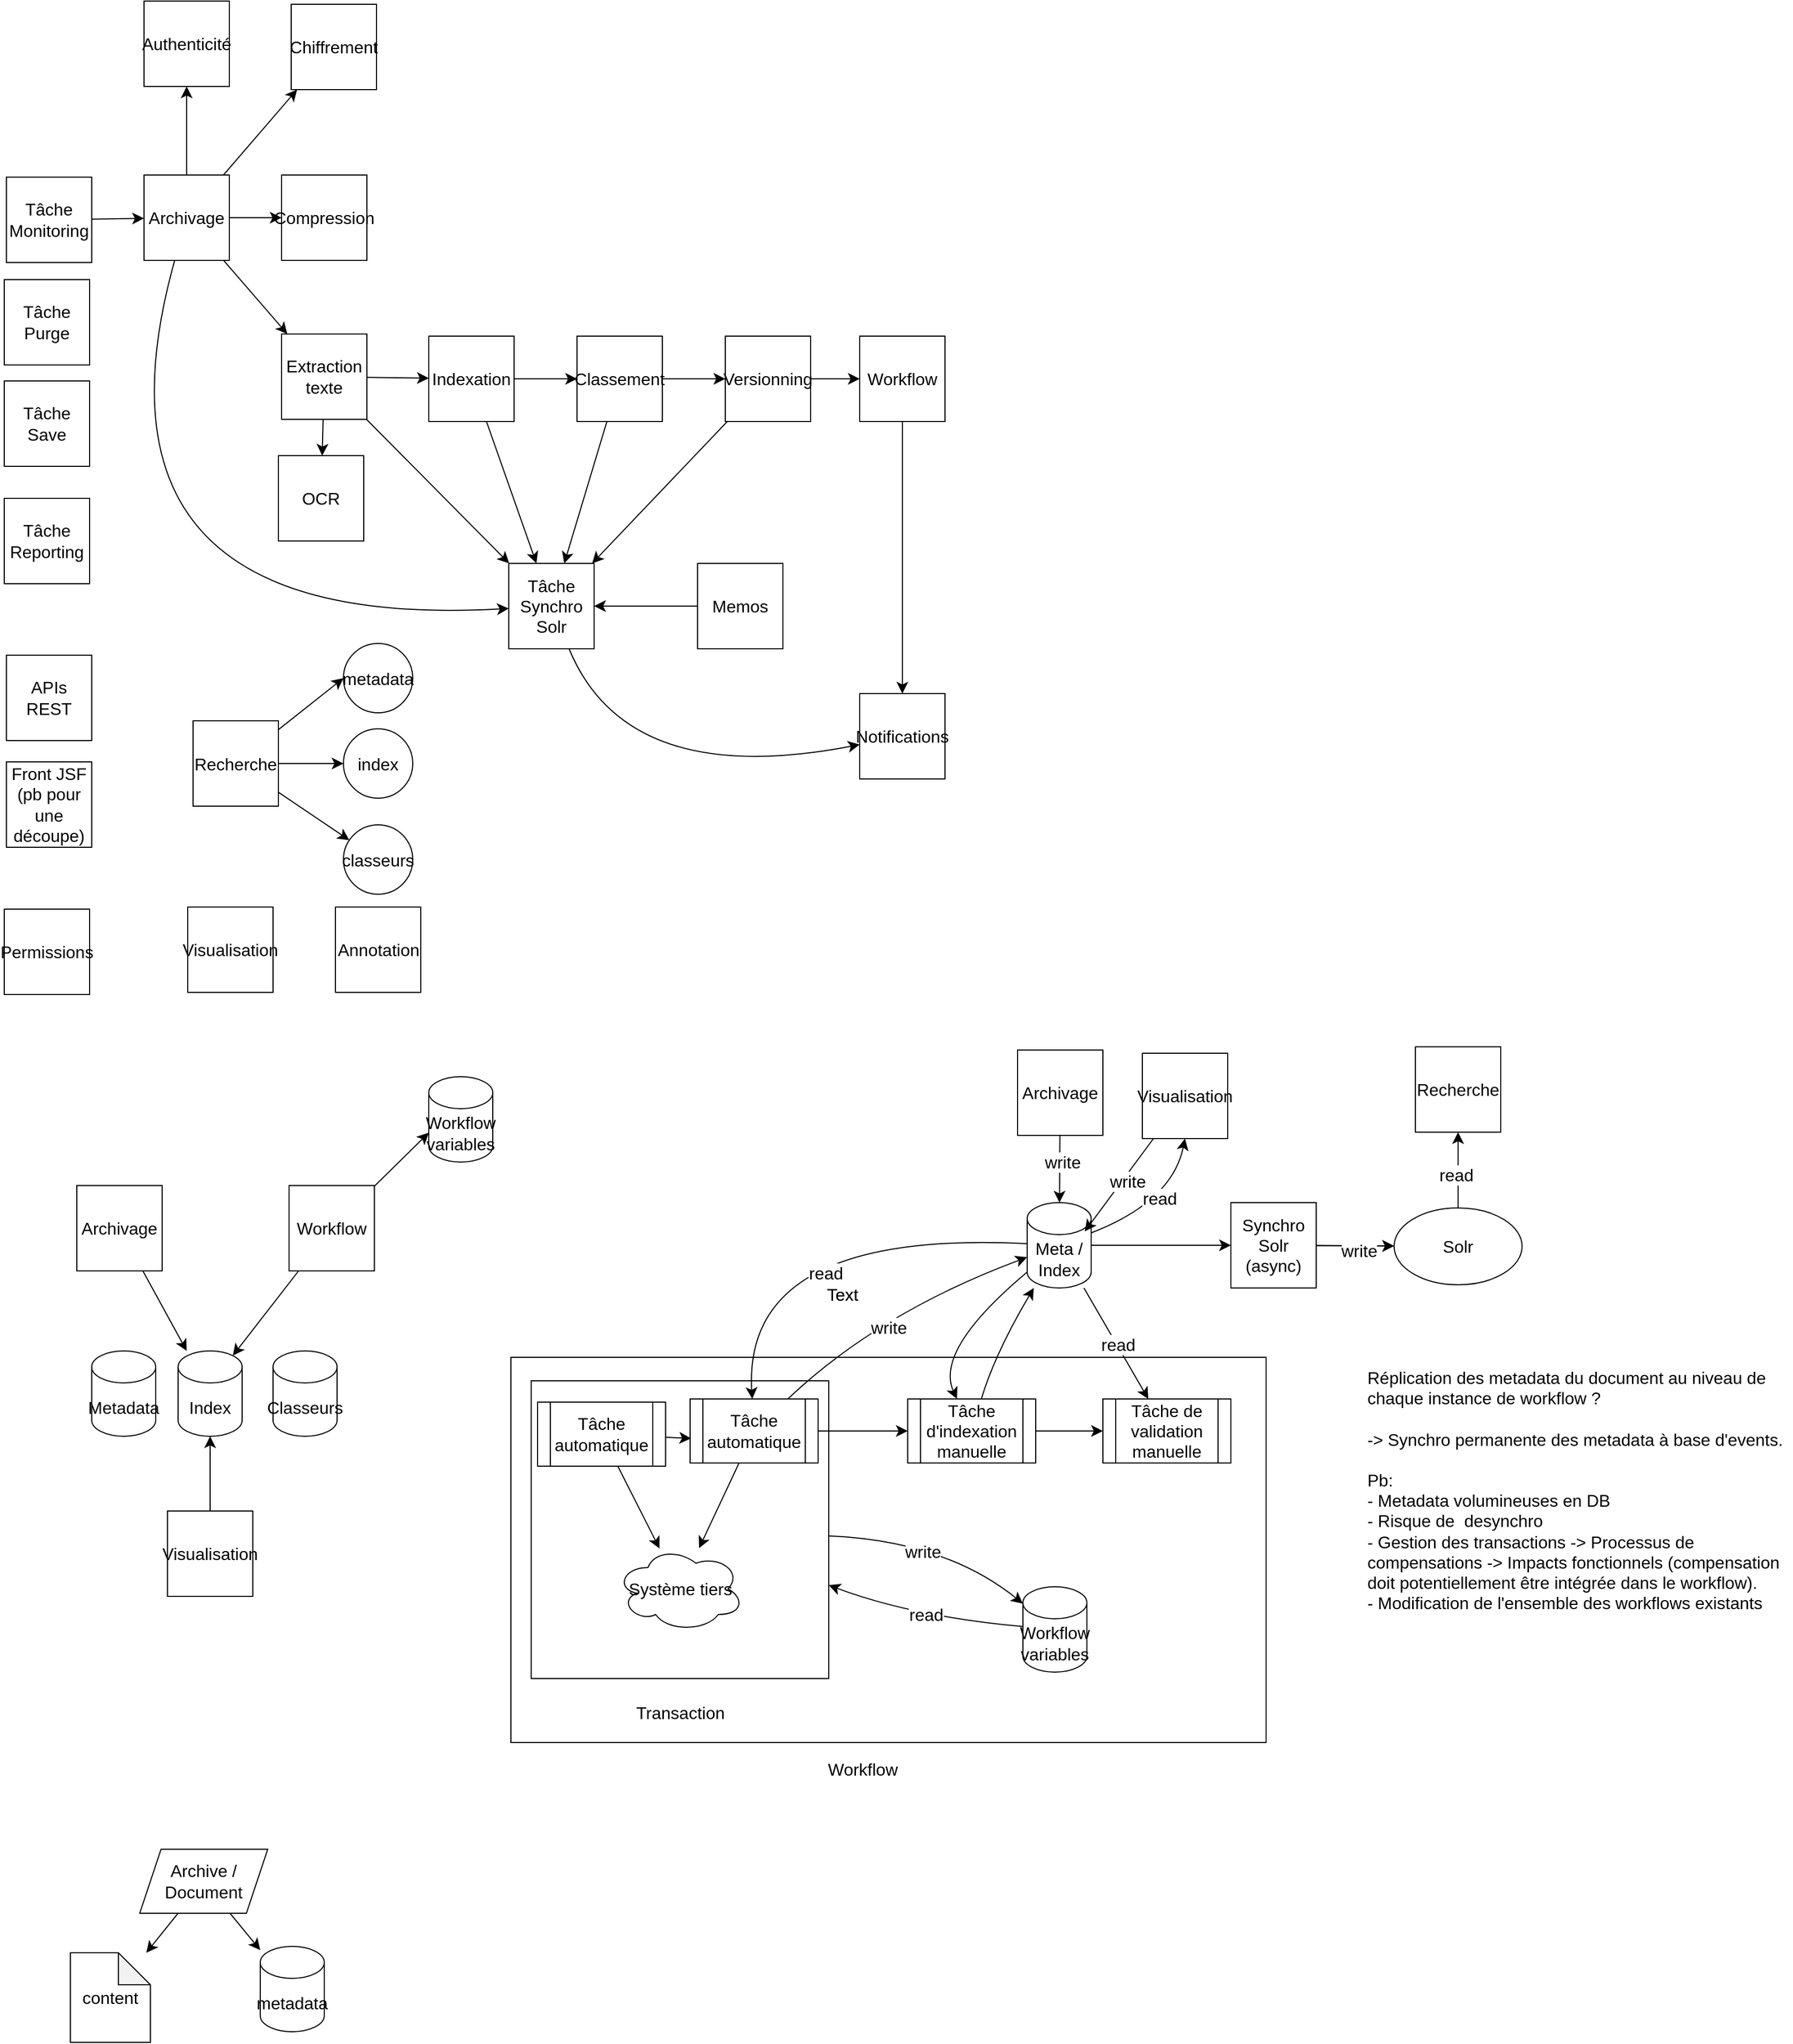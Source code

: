 <mxfile version="21.7.5" type="github">
  <diagram name="Page-1" id="2A3otxDDUpWRpCrcJrHZ">
    <mxGraphModel dx="2234" dy="1324" grid="0" gridSize="10" guides="1" tooltips="1" connect="1" arrows="1" fold="1" page="0" pageScale="1" pageWidth="827" pageHeight="1169" math="0" shadow="0">
      <root>
        <mxCell id="0" />
        <mxCell id="1" parent="0" />
        <mxCell id="oQPqVWN768uky8rlwfXn-9" value="" style="rounded=0;whiteSpace=wrap;html=1;fontSize=16;" vertex="1" parent="1">
          <mxGeometry x="-62" y="1049" width="708" height="361" as="geometry" />
        </mxCell>
        <mxCell id="oQPqVWN768uky8rlwfXn-4" style="edgeStyle=none;curved=1;rounded=0;orthogonalLoop=1;jettySize=auto;html=1;fontSize=12;startSize=8;endSize=8;" edge="1" parent="1" source="RBb-hOpjrOfmrakEV3yR-110" target="oQPqVWN768uky8rlwfXn-3">
          <mxGeometry relative="1" as="geometry">
            <Array as="points">
              <mxPoint x="345" y="1221" />
            </Array>
          </mxGeometry>
        </mxCell>
        <mxCell id="oQPqVWN768uky8rlwfXn-7" value="write" style="edgeLabel;html=1;align=center;verticalAlign=middle;resizable=0;points=[];fontSize=16;" vertex="1" connectable="0" parent="oQPqVWN768uky8rlwfXn-4">
          <mxGeometry x="-0.127" y="-11" relative="1" as="geometry">
            <mxPoint as="offset" />
          </mxGeometry>
        </mxCell>
        <mxCell id="RBb-hOpjrOfmrakEV3yR-110" value="" style="whiteSpace=wrap;html=1;aspect=fixed;fontSize=16;" parent="1" vertex="1">
          <mxGeometry x="-43" y="1071" width="279" height="279" as="geometry" />
        </mxCell>
        <mxCell id="RBb-hOpjrOfmrakEV3yR-26" style="edgeStyle=none;curved=1;rounded=0;orthogonalLoop=1;jettySize=auto;html=1;fontSize=12;startSize=8;endSize=8;" parent="1" source="RBb-hOpjrOfmrakEV3yR-1" target="RBb-hOpjrOfmrakEV3yR-3" edge="1">
          <mxGeometry relative="1" as="geometry" />
        </mxCell>
        <mxCell id="RBb-hOpjrOfmrakEV3yR-1" value="Tâche&lt;br&gt;Monitoring" style="whiteSpace=wrap;html=1;aspect=fixed;fontSize=16;" parent="1" vertex="1">
          <mxGeometry x="-535" y="-57" width="80" height="80" as="geometry" />
        </mxCell>
        <mxCell id="RBb-hOpjrOfmrakEV3yR-27" style="edgeStyle=none;curved=1;rounded=0;orthogonalLoop=1;jettySize=auto;html=1;fontSize=12;startSize=8;endSize=8;" parent="1" source="RBb-hOpjrOfmrakEV3yR-3" target="RBb-hOpjrOfmrakEV3yR-15" edge="1">
          <mxGeometry relative="1" as="geometry" />
        </mxCell>
        <mxCell id="RBb-hOpjrOfmrakEV3yR-28" style="edgeStyle=none;curved=1;rounded=0;orthogonalLoop=1;jettySize=auto;html=1;fontSize=12;startSize=8;endSize=8;" parent="1" source="RBb-hOpjrOfmrakEV3yR-3" target="RBb-hOpjrOfmrakEV3yR-16" edge="1">
          <mxGeometry relative="1" as="geometry" />
        </mxCell>
        <mxCell id="RBb-hOpjrOfmrakEV3yR-29" style="edgeStyle=none;curved=1;rounded=0;orthogonalLoop=1;jettySize=auto;html=1;fontSize=12;startSize=8;endSize=8;" parent="1" source="RBb-hOpjrOfmrakEV3yR-3" target="RBb-hOpjrOfmrakEV3yR-17" edge="1">
          <mxGeometry relative="1" as="geometry" />
        </mxCell>
        <mxCell id="RBb-hOpjrOfmrakEV3yR-30" style="edgeStyle=none;curved=1;rounded=0;orthogonalLoop=1;jettySize=auto;html=1;fontSize=12;startSize=8;endSize=8;" parent="1" source="RBb-hOpjrOfmrakEV3yR-3" target="RBb-hOpjrOfmrakEV3yR-23" edge="1">
          <mxGeometry relative="1" as="geometry" />
        </mxCell>
        <mxCell id="RBb-hOpjrOfmrakEV3yR-35" style="edgeStyle=none;curved=1;rounded=0;orthogonalLoop=1;jettySize=auto;html=1;fontSize=12;startSize=8;endSize=8;" parent="1" source="RBb-hOpjrOfmrakEV3yR-3" target="RBb-hOpjrOfmrakEV3yR-22" edge="1">
          <mxGeometry relative="1" as="geometry">
            <Array as="points">
              <mxPoint x="-475" y="370" />
            </Array>
          </mxGeometry>
        </mxCell>
        <mxCell id="RBb-hOpjrOfmrakEV3yR-3" value="Archivage" style="whiteSpace=wrap;html=1;aspect=fixed;fontSize=16;" parent="1" vertex="1">
          <mxGeometry x="-406" y="-59" width="80" height="80" as="geometry" />
        </mxCell>
        <mxCell id="RBb-hOpjrOfmrakEV3yR-32" style="edgeStyle=none;curved=1;rounded=0;orthogonalLoop=1;jettySize=auto;html=1;fontSize=12;startSize=8;endSize=8;" parent="1" source="RBb-hOpjrOfmrakEV3yR-4" target="RBb-hOpjrOfmrakEV3yR-19" edge="1">
          <mxGeometry relative="1" as="geometry" />
        </mxCell>
        <mxCell id="RBb-hOpjrOfmrakEV3yR-37" style="edgeStyle=none;curved=1;rounded=0;orthogonalLoop=1;jettySize=auto;html=1;fontSize=12;startSize=8;endSize=8;" parent="1" source="RBb-hOpjrOfmrakEV3yR-4" target="RBb-hOpjrOfmrakEV3yR-22" edge="1">
          <mxGeometry relative="1" as="geometry" />
        </mxCell>
        <mxCell id="RBb-hOpjrOfmrakEV3yR-4" value="Indexation" style="whiteSpace=wrap;html=1;aspect=fixed;fontSize=16;" parent="1" vertex="1">
          <mxGeometry x="-139" y="92" width="80" height="80" as="geometry" />
        </mxCell>
        <mxCell id="RBb-hOpjrOfmrakEV3yR-40" style="edgeStyle=none;curved=1;rounded=0;orthogonalLoop=1;jettySize=auto;html=1;fontSize=12;startSize=8;endSize=8;" parent="1" source="RBb-hOpjrOfmrakEV3yR-5" target="RBb-hOpjrOfmrakEV3yR-25" edge="1">
          <mxGeometry relative="1" as="geometry" />
        </mxCell>
        <mxCell id="RBb-hOpjrOfmrakEV3yR-5" value="&lt;div&gt;Workflow&lt;/div&gt;" style="whiteSpace=wrap;html=1;aspect=fixed;fontSize=16;" parent="1" vertex="1">
          <mxGeometry x="265" y="92" width="80" height="80" as="geometry" />
        </mxCell>
        <mxCell id="RBb-hOpjrOfmrakEV3yR-49" style="edgeStyle=none;curved=1;rounded=0;orthogonalLoop=1;jettySize=auto;html=1;entryX=0;entryY=0.5;entryDx=0;entryDy=0;fontSize=12;startSize=8;endSize=8;" parent="1" source="RBb-hOpjrOfmrakEV3yR-9" target="RBb-hOpjrOfmrakEV3yR-46" edge="1">
          <mxGeometry relative="1" as="geometry" />
        </mxCell>
        <mxCell id="RBb-hOpjrOfmrakEV3yR-50" style="edgeStyle=none;curved=1;rounded=0;orthogonalLoop=1;jettySize=auto;html=1;entryX=0;entryY=0.5;entryDx=0;entryDy=0;fontSize=12;startSize=8;endSize=8;" parent="1" source="RBb-hOpjrOfmrakEV3yR-9" target="RBb-hOpjrOfmrakEV3yR-47" edge="1">
          <mxGeometry relative="1" as="geometry" />
        </mxCell>
        <mxCell id="RBb-hOpjrOfmrakEV3yR-51" style="edgeStyle=none;curved=1;rounded=0;orthogonalLoop=1;jettySize=auto;html=1;fontSize=12;startSize=8;endSize=8;" parent="1" source="RBb-hOpjrOfmrakEV3yR-9" target="RBb-hOpjrOfmrakEV3yR-48" edge="1">
          <mxGeometry relative="1" as="geometry" />
        </mxCell>
        <mxCell id="RBb-hOpjrOfmrakEV3yR-9" value="Recherche" style="whiteSpace=wrap;html=1;aspect=fixed;fontSize=16;" parent="1" vertex="1">
          <mxGeometry x="-360" y="452.5" width="80" height="80" as="geometry" />
        </mxCell>
        <mxCell id="RBb-hOpjrOfmrakEV3yR-10" value="Visualisation" style="whiteSpace=wrap;html=1;aspect=fixed;fontSize=16;" parent="1" vertex="1">
          <mxGeometry x="-365" y="627" width="80" height="80" as="geometry" />
        </mxCell>
        <mxCell id="RBb-hOpjrOfmrakEV3yR-11" value="Front JSF (pb pour une découpe)" style="whiteSpace=wrap;html=1;aspect=fixed;fontSize=16;" parent="1" vertex="1">
          <mxGeometry x="-535" y="491" width="80" height="80" as="geometry" />
        </mxCell>
        <mxCell id="RBb-hOpjrOfmrakEV3yR-12" value="Annotation" style="whiteSpace=wrap;html=1;aspect=fixed;fontSize=16;" parent="1" vertex="1">
          <mxGeometry x="-226.5" y="627" width="80" height="80" as="geometry" />
        </mxCell>
        <mxCell id="RBb-hOpjrOfmrakEV3yR-13" value="Tâche&lt;br&gt;Purge" style="whiteSpace=wrap;html=1;aspect=fixed;fontSize=16;" parent="1" vertex="1">
          <mxGeometry x="-537" y="39" width="80" height="80" as="geometry" />
        </mxCell>
        <mxCell id="RBb-hOpjrOfmrakEV3yR-14" value="Permissions" style="whiteSpace=wrap;html=1;aspect=fixed;fontSize=16;" parent="1" vertex="1">
          <mxGeometry x="-537" y="629" width="80" height="80" as="geometry" />
        </mxCell>
        <mxCell id="RBb-hOpjrOfmrakEV3yR-15" value="Authenticité" style="whiteSpace=wrap;html=1;aspect=fixed;fontSize=16;" parent="1" vertex="1">
          <mxGeometry x="-406" y="-222" width="80" height="80" as="geometry" />
        </mxCell>
        <mxCell id="RBb-hOpjrOfmrakEV3yR-16" value="Chiffrement" style="whiteSpace=wrap;html=1;aspect=fixed;fontSize=16;" parent="1" vertex="1">
          <mxGeometry x="-268" y="-219" width="80" height="80" as="geometry" />
        </mxCell>
        <mxCell id="RBb-hOpjrOfmrakEV3yR-17" value="Compression" style="whiteSpace=wrap;html=1;aspect=fixed;fontSize=16;" parent="1" vertex="1">
          <mxGeometry x="-277" y="-59" width="80" height="80" as="geometry" />
        </mxCell>
        <mxCell id="RBb-hOpjrOfmrakEV3yR-34" style="edgeStyle=none;curved=1;rounded=0;orthogonalLoop=1;jettySize=auto;html=1;entryX=0;entryY=0.5;entryDx=0;entryDy=0;fontSize=12;startSize=8;endSize=8;" parent="1" source="RBb-hOpjrOfmrakEV3yR-18" target="RBb-hOpjrOfmrakEV3yR-5" edge="1">
          <mxGeometry relative="1" as="geometry" />
        </mxCell>
        <mxCell id="RBb-hOpjrOfmrakEV3yR-38" style="edgeStyle=none;curved=1;rounded=0;orthogonalLoop=1;jettySize=auto;html=1;fontSize=12;startSize=8;endSize=8;" parent="1" source="RBb-hOpjrOfmrakEV3yR-18" target="RBb-hOpjrOfmrakEV3yR-22" edge="1">
          <mxGeometry relative="1" as="geometry" />
        </mxCell>
        <mxCell id="RBb-hOpjrOfmrakEV3yR-18" value="Versionning" style="whiteSpace=wrap;html=1;aspect=fixed;fontSize=16;" parent="1" vertex="1">
          <mxGeometry x="139" y="92" width="80" height="80" as="geometry" />
        </mxCell>
        <mxCell id="RBb-hOpjrOfmrakEV3yR-33" style="edgeStyle=none;curved=1;rounded=0;orthogonalLoop=1;jettySize=auto;html=1;fontSize=12;startSize=8;endSize=8;" parent="1" source="RBb-hOpjrOfmrakEV3yR-19" target="RBb-hOpjrOfmrakEV3yR-18" edge="1">
          <mxGeometry relative="1" as="geometry" />
        </mxCell>
        <mxCell id="RBb-hOpjrOfmrakEV3yR-42" style="edgeStyle=none;curved=1;rounded=0;orthogonalLoop=1;jettySize=auto;html=1;fontSize=12;startSize=8;endSize=8;" parent="1" source="RBb-hOpjrOfmrakEV3yR-19" target="RBb-hOpjrOfmrakEV3yR-22" edge="1">
          <mxGeometry relative="1" as="geometry" />
        </mxCell>
        <mxCell id="RBb-hOpjrOfmrakEV3yR-19" value="Classement" style="whiteSpace=wrap;html=1;aspect=fixed;fontSize=16;" parent="1" vertex="1">
          <mxGeometry y="92" width="80" height="80" as="geometry" />
        </mxCell>
        <mxCell id="RBb-hOpjrOfmrakEV3yR-41" style="edgeStyle=none;curved=1;rounded=0;orthogonalLoop=1;jettySize=auto;html=1;fontSize=12;startSize=8;endSize=8;" parent="1" source="RBb-hOpjrOfmrakEV3yR-22" target="RBb-hOpjrOfmrakEV3yR-25" edge="1">
          <mxGeometry relative="1" as="geometry">
            <Array as="points">
              <mxPoint x="47" y="517" />
            </Array>
          </mxGeometry>
        </mxCell>
        <mxCell id="RBb-hOpjrOfmrakEV3yR-22" value="Tâche&lt;br&gt;Synchro&lt;br&gt;Solr" style="whiteSpace=wrap;html=1;aspect=fixed;fontSize=16;" parent="1" vertex="1">
          <mxGeometry x="-64" y="305" width="80" height="80" as="geometry" />
        </mxCell>
        <mxCell id="RBb-hOpjrOfmrakEV3yR-31" style="edgeStyle=none;curved=1;rounded=0;orthogonalLoop=1;jettySize=auto;html=1;fontSize=12;startSize=8;endSize=8;" parent="1" source="RBb-hOpjrOfmrakEV3yR-23" target="RBb-hOpjrOfmrakEV3yR-4" edge="1">
          <mxGeometry relative="1" as="geometry" />
        </mxCell>
        <mxCell id="RBb-hOpjrOfmrakEV3yR-36" style="edgeStyle=none;curved=1;rounded=0;orthogonalLoop=1;jettySize=auto;html=1;fontSize=12;startSize=8;endSize=8;" parent="1" source="RBb-hOpjrOfmrakEV3yR-23" target="RBb-hOpjrOfmrakEV3yR-22" edge="1">
          <mxGeometry relative="1" as="geometry" />
        </mxCell>
        <mxCell id="RBb-hOpjrOfmrakEV3yR-44" style="edgeStyle=none;curved=1;rounded=0;orthogonalLoop=1;jettySize=auto;html=1;fontSize=12;startSize=8;endSize=8;" parent="1" source="RBb-hOpjrOfmrakEV3yR-23" target="RBb-hOpjrOfmrakEV3yR-43" edge="1">
          <mxGeometry relative="1" as="geometry" />
        </mxCell>
        <mxCell id="RBb-hOpjrOfmrakEV3yR-23" value="Extraction texte" style="whiteSpace=wrap;html=1;aspect=fixed;fontSize=16;" parent="1" vertex="1">
          <mxGeometry x="-277" y="90" width="80" height="80" as="geometry" />
        </mxCell>
        <mxCell id="RBb-hOpjrOfmrakEV3yR-39" style="edgeStyle=none;curved=1;rounded=0;orthogonalLoop=1;jettySize=auto;html=1;fontSize=12;startSize=8;endSize=8;" parent="1" source="RBb-hOpjrOfmrakEV3yR-24" target="RBb-hOpjrOfmrakEV3yR-22" edge="1">
          <mxGeometry relative="1" as="geometry" />
        </mxCell>
        <mxCell id="RBb-hOpjrOfmrakEV3yR-24" value="Memos" style="whiteSpace=wrap;html=1;aspect=fixed;fontSize=16;" parent="1" vertex="1">
          <mxGeometry x="113" y="305" width="80" height="80" as="geometry" />
        </mxCell>
        <mxCell id="RBb-hOpjrOfmrakEV3yR-25" value="Notifications" style="whiteSpace=wrap;html=1;aspect=fixed;fontSize=16;" parent="1" vertex="1">
          <mxGeometry x="265" y="427" width="80" height="80" as="geometry" />
        </mxCell>
        <mxCell id="RBb-hOpjrOfmrakEV3yR-43" value="OCR" style="whiteSpace=wrap;html=1;aspect=fixed;fontSize=16;" parent="1" vertex="1">
          <mxGeometry x="-280" y="204" width="80" height="80" as="geometry" />
        </mxCell>
        <mxCell id="RBb-hOpjrOfmrakEV3yR-46" value="metadata" style="ellipse;whiteSpace=wrap;html=1;aspect=fixed;fontSize=16;" parent="1" vertex="1">
          <mxGeometry x="-219" y="380" width="65" height="65" as="geometry" />
        </mxCell>
        <mxCell id="RBb-hOpjrOfmrakEV3yR-47" value="index" style="ellipse;whiteSpace=wrap;html=1;aspect=fixed;fontSize=16;" parent="1" vertex="1">
          <mxGeometry x="-219" y="460" width="65" height="65" as="geometry" />
        </mxCell>
        <mxCell id="RBb-hOpjrOfmrakEV3yR-48" value="classeurs" style="ellipse;whiteSpace=wrap;html=1;aspect=fixed;fontSize=16;" parent="1" vertex="1">
          <mxGeometry x="-219" y="550" width="65" height="65" as="geometry" />
        </mxCell>
        <mxCell id="RBb-hOpjrOfmrakEV3yR-55" value="Index" style="shape=cylinder3;whiteSpace=wrap;html=1;boundedLbl=1;backgroundOutline=1;size=15;fontSize=16;" parent="1" vertex="1">
          <mxGeometry x="-374" y="1043" width="60" height="80" as="geometry" />
        </mxCell>
        <mxCell id="RBb-hOpjrOfmrakEV3yR-65" style="edgeStyle=none;curved=1;rounded=0;orthogonalLoop=1;jettySize=auto;html=1;entryX=0.5;entryY=1;entryDx=0;entryDy=0;entryPerimeter=0;fontSize=12;startSize=8;endSize=8;" parent="1" source="RBb-hOpjrOfmrakEV3yR-59" target="RBb-hOpjrOfmrakEV3yR-55" edge="1">
          <mxGeometry relative="1" as="geometry" />
        </mxCell>
        <mxCell id="RBb-hOpjrOfmrakEV3yR-59" value="Visualisation" style="whiteSpace=wrap;html=1;aspect=fixed;fontSize=16;" parent="1" vertex="1">
          <mxGeometry x="-384" y="1193" width="80" height="80" as="geometry" />
        </mxCell>
        <mxCell id="RBb-hOpjrOfmrakEV3yR-63" style="edgeStyle=none;curved=1;rounded=0;orthogonalLoop=1;jettySize=auto;html=1;fontSize=12;startSize=8;endSize=8;" parent="1" source="RBb-hOpjrOfmrakEV3yR-60" target="RBb-hOpjrOfmrakEV3yR-55" edge="1">
          <mxGeometry relative="1" as="geometry" />
        </mxCell>
        <mxCell id="RBb-hOpjrOfmrakEV3yR-60" value="Archivage" style="whiteSpace=wrap;html=1;aspect=fixed;fontSize=16;" parent="1" vertex="1">
          <mxGeometry x="-469" y="888" width="80" height="80" as="geometry" />
        </mxCell>
        <mxCell id="RBb-hOpjrOfmrakEV3yR-64" style="edgeStyle=none;curved=1;rounded=0;orthogonalLoop=1;jettySize=auto;html=1;entryX=0.855;entryY=0;entryDx=0;entryDy=4.35;entryPerimeter=0;fontSize=12;startSize=8;endSize=8;" parent="1" source="RBb-hOpjrOfmrakEV3yR-61" target="RBb-hOpjrOfmrakEV3yR-55" edge="1">
          <mxGeometry relative="1" as="geometry" />
        </mxCell>
        <mxCell id="oQPqVWN768uky8rlwfXn-2" style="edgeStyle=none;curved=1;rounded=0;orthogonalLoop=1;jettySize=auto;html=1;entryX=0;entryY=0;entryDx=0;entryDy=52.5;entryPerimeter=0;fontSize=12;startSize=8;endSize=8;" edge="1" parent="1" source="RBb-hOpjrOfmrakEV3yR-61" target="oQPqVWN768uky8rlwfXn-1">
          <mxGeometry relative="1" as="geometry" />
        </mxCell>
        <mxCell id="RBb-hOpjrOfmrakEV3yR-61" value="&lt;div&gt;Workflow&lt;/div&gt;" style="whiteSpace=wrap;html=1;aspect=fixed;fontSize=16;" parent="1" vertex="1">
          <mxGeometry x="-270" y="888" width="80" height="80" as="geometry" />
        </mxCell>
        <mxCell id="RBb-hOpjrOfmrakEV3yR-66" value="Metadata" style="shape=cylinder3;whiteSpace=wrap;html=1;boundedLbl=1;backgroundOutline=1;size=15;fontSize=16;" parent="1" vertex="1">
          <mxGeometry x="-455" y="1043" width="60" height="80" as="geometry" />
        </mxCell>
        <mxCell id="RBb-hOpjrOfmrakEV3yR-67" value="Classeurs" style="shape=cylinder3;whiteSpace=wrap;html=1;boundedLbl=1;backgroundOutline=1;size=15;fontSize=16;" parent="1" vertex="1">
          <mxGeometry x="-285" y="1043" width="60" height="80" as="geometry" />
        </mxCell>
        <mxCell id="RBb-hOpjrOfmrakEV3yR-72" style="edgeStyle=none;curved=1;rounded=0;orthogonalLoop=1;jettySize=auto;html=1;fontSize=12;startSize=8;endSize=8;" parent="1" source="RBb-hOpjrOfmrakEV3yR-68" target="RBb-hOpjrOfmrakEV3yR-71" edge="1">
          <mxGeometry relative="1" as="geometry" />
        </mxCell>
        <mxCell id="RBb-hOpjrOfmrakEV3yR-75" style="edgeStyle=none;curved=1;rounded=0;orthogonalLoop=1;jettySize=auto;html=1;fontSize=12;startSize=8;endSize=8;" parent="1" source="RBb-hOpjrOfmrakEV3yR-68" target="RBb-hOpjrOfmrakEV3yR-73" edge="1">
          <mxGeometry relative="1" as="geometry">
            <Array as="points">
              <mxPoint x="392" y="1045" />
            </Array>
          </mxGeometry>
        </mxCell>
        <mxCell id="RBb-hOpjrOfmrakEV3yR-68" value="Tâche d&#39;indexation manuelle" style="shape=process;whiteSpace=wrap;html=1;backgroundOutline=1;fontSize=16;" parent="1" vertex="1">
          <mxGeometry x="310" y="1088" width="120" height="60" as="geometry" />
        </mxCell>
        <mxCell id="RBb-hOpjrOfmrakEV3yR-71" value="Tâche de validation manuelle" style="shape=process;whiteSpace=wrap;html=1;backgroundOutline=1;fontSize=16;" parent="1" vertex="1">
          <mxGeometry x="493" y="1088" width="120" height="60" as="geometry" />
        </mxCell>
        <mxCell id="RBb-hOpjrOfmrakEV3yR-74" style="edgeStyle=none;curved=1;rounded=0;orthogonalLoop=1;jettySize=auto;html=1;fontSize=12;startSize=8;endSize=8;" parent="1" source="RBb-hOpjrOfmrakEV3yR-73" target="RBb-hOpjrOfmrakEV3yR-68" edge="1">
          <mxGeometry relative="1" as="geometry">
            <Array as="points">
              <mxPoint x="335" y="1042" />
            </Array>
          </mxGeometry>
        </mxCell>
        <mxCell id="RBb-hOpjrOfmrakEV3yR-77" style="edgeStyle=none;curved=1;rounded=0;orthogonalLoop=1;jettySize=auto;html=1;fontSize=12;startSize=8;endSize=8;" parent="1" source="RBb-hOpjrOfmrakEV3yR-73" target="RBb-hOpjrOfmrakEV3yR-71" edge="1">
          <mxGeometry relative="1" as="geometry">
            <Array as="points" />
          </mxGeometry>
        </mxCell>
        <mxCell id="RBb-hOpjrOfmrakEV3yR-102" value="read" style="edgeLabel;html=1;align=center;verticalAlign=middle;resizable=0;points=[];fontSize=16;" parent="RBb-hOpjrOfmrakEV3yR-77" vertex="1" connectable="0">
          <mxGeometry x="0.013" y="1" relative="1" as="geometry">
            <mxPoint as="offset" />
          </mxGeometry>
        </mxCell>
        <mxCell id="RBb-hOpjrOfmrakEV3yR-82" style="edgeStyle=none;curved=1;rounded=0;orthogonalLoop=1;jettySize=auto;html=1;fontSize=12;startSize=8;endSize=8;" parent="1" source="RBb-hOpjrOfmrakEV3yR-73" target="RBb-hOpjrOfmrakEV3yR-81" edge="1">
          <mxGeometry relative="1" as="geometry">
            <Array as="points">
              <mxPoint x="155" y="929" />
            </Array>
          </mxGeometry>
        </mxCell>
        <mxCell id="RBb-hOpjrOfmrakEV3yR-100" value="read" style="edgeLabel;html=1;align=center;verticalAlign=middle;resizable=0;points=[];fontSize=16;" parent="RBb-hOpjrOfmrakEV3yR-82" vertex="1" connectable="0">
          <mxGeometry x="-0.122" y="37" relative="1" as="geometry">
            <mxPoint as="offset" />
          </mxGeometry>
        </mxCell>
        <mxCell id="RBb-hOpjrOfmrakEV3yR-89" style="edgeStyle=none;curved=1;rounded=0;orthogonalLoop=1;jettySize=auto;html=1;fontSize=12;startSize=8;endSize=8;" parent="1" source="RBb-hOpjrOfmrakEV3yR-73" target="RBb-hOpjrOfmrakEV3yR-88" edge="1">
          <mxGeometry relative="1" as="geometry" />
        </mxCell>
        <mxCell id="oQPqVWN768uky8rlwfXn-15" style="edgeStyle=none;curved=1;rounded=0;orthogonalLoop=1;jettySize=auto;html=1;entryX=0.5;entryY=1;entryDx=0;entryDy=0;fontSize=12;startSize=8;endSize=8;" edge="1" parent="1" source="RBb-hOpjrOfmrakEV3yR-73" target="oQPqVWN768uky8rlwfXn-12">
          <mxGeometry relative="1" as="geometry">
            <Array as="points">
              <mxPoint x="558" y="903" />
            </Array>
          </mxGeometry>
        </mxCell>
        <mxCell id="oQPqVWN768uky8rlwfXn-16" value="read" style="edgeLabel;html=1;align=center;verticalAlign=middle;resizable=0;points=[];fontSize=16;" vertex="1" connectable="0" parent="oQPqVWN768uky8rlwfXn-15">
          <mxGeometry x="0.007" y="7" relative="1" as="geometry">
            <mxPoint as="offset" />
          </mxGeometry>
        </mxCell>
        <mxCell id="RBb-hOpjrOfmrakEV3yR-73" value="Meta / &lt;br&gt;Index" style="shape=cylinder3;whiteSpace=wrap;html=1;boundedLbl=1;backgroundOutline=1;size=15;fontSize=16;" parent="1" vertex="1">
          <mxGeometry x="422" y="904" width="60" height="80" as="geometry" />
        </mxCell>
        <mxCell id="RBb-hOpjrOfmrakEV3yR-80" style="edgeStyle=none;curved=1;rounded=0;orthogonalLoop=1;jettySize=auto;html=1;fontSize=12;startSize=8;endSize=8;" parent="1" source="RBb-hOpjrOfmrakEV3yR-79" target="RBb-hOpjrOfmrakEV3yR-73" edge="1">
          <mxGeometry relative="1" as="geometry" />
        </mxCell>
        <mxCell id="RBb-hOpjrOfmrakEV3yR-96" value="write" style="edgeLabel;html=1;align=center;verticalAlign=middle;resizable=0;points=[];fontSize=16;" parent="RBb-hOpjrOfmrakEV3yR-80" vertex="1" connectable="0">
          <mxGeometry x="-0.207" y="2" relative="1" as="geometry">
            <mxPoint as="offset" />
          </mxGeometry>
        </mxCell>
        <mxCell id="RBb-hOpjrOfmrakEV3yR-79" value="Archivage" style="whiteSpace=wrap;html=1;aspect=fixed;fontSize=16;" parent="1" vertex="1">
          <mxGeometry x="413" y="761" width="80" height="80" as="geometry" />
        </mxCell>
        <mxCell id="RBb-hOpjrOfmrakEV3yR-86" style="edgeStyle=none;curved=1;rounded=0;orthogonalLoop=1;jettySize=auto;html=1;fontSize=12;startSize=8;endSize=8;" parent="1" source="RBb-hOpjrOfmrakEV3yR-81" target="RBb-hOpjrOfmrakEV3yR-73" edge="1">
          <mxGeometry relative="1" as="geometry">
            <Array as="points">
              <mxPoint x="283" y="1007" />
            </Array>
          </mxGeometry>
        </mxCell>
        <mxCell id="RBb-hOpjrOfmrakEV3yR-101" value="write" style="edgeLabel;html=1;align=center;verticalAlign=middle;resizable=0;points=[];fontSize=16;" parent="RBb-hOpjrOfmrakEV3yR-86" vertex="1" connectable="0">
          <mxGeometry x="-0.079" y="-16" relative="1" as="geometry">
            <mxPoint x="-1" as="offset" />
          </mxGeometry>
        </mxCell>
        <mxCell id="RBb-hOpjrOfmrakEV3yR-103" style="edgeStyle=none;curved=1;rounded=0;orthogonalLoop=1;jettySize=auto;html=1;entryX=0;entryY=0.5;entryDx=0;entryDy=0;fontSize=12;startSize=8;endSize=8;" parent="1" source="RBb-hOpjrOfmrakEV3yR-81" target="RBb-hOpjrOfmrakEV3yR-68" edge="1">
          <mxGeometry relative="1" as="geometry" />
        </mxCell>
        <mxCell id="RBb-hOpjrOfmrakEV3yR-109" style="edgeStyle=none;curved=1;rounded=0;orthogonalLoop=1;jettySize=auto;html=1;fontSize=12;startSize=8;endSize=8;" parent="1" source="RBb-hOpjrOfmrakEV3yR-81" target="RBb-hOpjrOfmrakEV3yR-84" edge="1">
          <mxGeometry relative="1" as="geometry" />
        </mxCell>
        <mxCell id="RBb-hOpjrOfmrakEV3yR-81" value="Tâche automatique" style="shape=process;whiteSpace=wrap;html=1;backgroundOutline=1;fontSize=16;" parent="1" vertex="1">
          <mxGeometry x="106" y="1088" width="120" height="60" as="geometry" />
        </mxCell>
        <mxCell id="RBb-hOpjrOfmrakEV3yR-84" value="Système tiers" style="ellipse;shape=cloud;whiteSpace=wrap;html=1;fontSize=16;" parent="1" vertex="1">
          <mxGeometry x="36.5" y="1226" width="120" height="80" as="geometry" />
        </mxCell>
        <mxCell id="RBb-hOpjrOfmrakEV3yR-91" style="edgeStyle=none;curved=1;rounded=0;orthogonalLoop=1;jettySize=auto;html=1;fontSize=12;startSize=8;endSize=8;" parent="1" source="RBb-hOpjrOfmrakEV3yR-88" target="RBb-hOpjrOfmrakEV3yR-90" edge="1">
          <mxGeometry relative="1" as="geometry" />
        </mxCell>
        <mxCell id="RBb-hOpjrOfmrakEV3yR-98" value="" style="edgeStyle=none;curved=1;rounded=0;orthogonalLoop=1;jettySize=auto;html=1;fontSize=12;startSize=8;endSize=8;" parent="1" source="RBb-hOpjrOfmrakEV3yR-88" target="RBb-hOpjrOfmrakEV3yR-90" edge="1">
          <mxGeometry relative="1" as="geometry" />
        </mxCell>
        <mxCell id="RBb-hOpjrOfmrakEV3yR-99" value="write" style="edgeLabel;html=1;align=center;verticalAlign=middle;resizable=0;points=[];fontSize=16;" parent="RBb-hOpjrOfmrakEV3yR-98" vertex="1" connectable="0">
          <mxGeometry x="0.099" y="-4" relative="1" as="geometry">
            <mxPoint as="offset" />
          </mxGeometry>
        </mxCell>
        <mxCell id="RBb-hOpjrOfmrakEV3yR-88" value="Synchro&lt;br&gt;Solr (async)" style="whiteSpace=wrap;html=1;aspect=fixed;fontSize=16;" parent="1" vertex="1">
          <mxGeometry x="613" y="904" width="80" height="80" as="geometry" />
        </mxCell>
        <mxCell id="RBb-hOpjrOfmrakEV3yR-95" style="edgeStyle=none;curved=1;rounded=0;orthogonalLoop=1;jettySize=auto;html=1;entryX=0.5;entryY=1;entryDx=0;entryDy=0;fontSize=12;startSize=8;endSize=8;" parent="1" source="RBb-hOpjrOfmrakEV3yR-90" target="RBb-hOpjrOfmrakEV3yR-92" edge="1">
          <mxGeometry relative="1" as="geometry" />
        </mxCell>
        <mxCell id="RBb-hOpjrOfmrakEV3yR-97" value="read" style="edgeLabel;html=1;align=center;verticalAlign=middle;resizable=0;points=[];fontSize=16;" parent="RBb-hOpjrOfmrakEV3yR-95" vertex="1" connectable="0">
          <mxGeometry x="-0.127" y="2" relative="1" as="geometry">
            <mxPoint as="offset" />
          </mxGeometry>
        </mxCell>
        <mxCell id="RBb-hOpjrOfmrakEV3yR-90" value="Solr" style="ellipse;whiteSpace=wrap;html=1;fontSize=16;" parent="1" vertex="1">
          <mxGeometry x="766" y="909" width="120" height="72" as="geometry" />
        </mxCell>
        <mxCell id="RBb-hOpjrOfmrakEV3yR-92" value="Recherche" style="whiteSpace=wrap;html=1;aspect=fixed;fontSize=16;" parent="1" vertex="1">
          <mxGeometry x="786" y="758" width="80" height="80" as="geometry" />
        </mxCell>
        <mxCell id="RBb-hOpjrOfmrakEV3yR-107" style="edgeStyle=none;curved=1;rounded=0;orthogonalLoop=1;jettySize=auto;html=1;entryX=0.008;entryY=0.617;entryDx=0;entryDy=0;entryPerimeter=0;fontSize=12;startSize=8;endSize=8;" parent="1" source="RBb-hOpjrOfmrakEV3yR-106" target="RBb-hOpjrOfmrakEV3yR-81" edge="1">
          <mxGeometry relative="1" as="geometry" />
        </mxCell>
        <mxCell id="RBb-hOpjrOfmrakEV3yR-108" style="edgeStyle=none;curved=1;rounded=0;orthogonalLoop=1;jettySize=auto;html=1;fontSize=12;startSize=8;endSize=8;" parent="1" source="RBb-hOpjrOfmrakEV3yR-106" target="RBb-hOpjrOfmrakEV3yR-84" edge="1">
          <mxGeometry relative="1" as="geometry" />
        </mxCell>
        <mxCell id="RBb-hOpjrOfmrakEV3yR-106" value="Tâche automatique" style="shape=process;whiteSpace=wrap;html=1;backgroundOutline=1;fontSize=16;" parent="1" vertex="1">
          <mxGeometry x="-37" y="1091" width="120" height="60" as="geometry" />
        </mxCell>
        <mxCell id="RBb-hOpjrOfmrakEV3yR-112" value="Text" style="text;html=1;strokeColor=none;fillColor=none;align=center;verticalAlign=middle;whiteSpace=wrap;rounded=0;fontSize=16;" parent="1" vertex="1">
          <mxGeometry x="219" y="975" width="60" height="30" as="geometry" />
        </mxCell>
        <mxCell id="RBb-hOpjrOfmrakEV3yR-113" value="Text" style="text;html=1;strokeColor=none;fillColor=none;align=center;verticalAlign=middle;whiteSpace=wrap;rounded=0;fontSize=16;" parent="1" vertex="1">
          <mxGeometry x="219" y="975" width="60" height="30" as="geometry" />
        </mxCell>
        <mxCell id="RBb-hOpjrOfmrakEV3yR-114" value="Transaction" style="text;html=1;strokeColor=none;fillColor=none;align=center;verticalAlign=middle;whiteSpace=wrap;rounded=0;fontSize=16;" parent="1" vertex="1">
          <mxGeometry x="66.5" y="1367" width="60" height="30" as="geometry" />
        </mxCell>
        <mxCell id="RBb-hOpjrOfmrakEV3yR-115" value="Tâche&lt;br&gt;Reporting" style="whiteSpace=wrap;html=1;aspect=fixed;fontSize=16;" parent="1" vertex="1">
          <mxGeometry x="-537" y="244" width="80" height="80" as="geometry" />
        </mxCell>
        <mxCell id="RBb-hOpjrOfmrakEV3yR-116" value="APIs REST" style="whiteSpace=wrap;html=1;aspect=fixed;fontSize=16;" parent="1" vertex="1">
          <mxGeometry x="-535" y="391" width="80" height="80" as="geometry" />
        </mxCell>
        <mxCell id="RBb-hOpjrOfmrakEV3yR-117" value="Tâche Save" style="whiteSpace=wrap;html=1;aspect=fixed;fontSize=16;" parent="1" vertex="1">
          <mxGeometry x="-537" y="134" width="80" height="80" as="geometry" />
        </mxCell>
        <mxCell id="RBb-hOpjrOfmrakEV3yR-122" style="edgeStyle=none;curved=1;rounded=0;orthogonalLoop=1;jettySize=auto;html=1;fontSize=12;startSize=8;endSize=8;" parent="1" source="RBb-hOpjrOfmrakEV3yR-118" target="RBb-hOpjrOfmrakEV3yR-120" edge="1">
          <mxGeometry relative="1" as="geometry" />
        </mxCell>
        <mxCell id="RBb-hOpjrOfmrakEV3yR-123" style="edgeStyle=none;curved=1;rounded=0;orthogonalLoop=1;jettySize=auto;html=1;fontSize=12;startSize=8;endSize=8;" parent="1" source="RBb-hOpjrOfmrakEV3yR-118" target="RBb-hOpjrOfmrakEV3yR-121" edge="1">
          <mxGeometry relative="1" as="geometry" />
        </mxCell>
        <mxCell id="RBb-hOpjrOfmrakEV3yR-118" value="Archive / Document" style="shape=parallelogram;perimeter=parallelogramPerimeter;whiteSpace=wrap;html=1;fixedSize=1;fontSize=16;" parent="1" vertex="1">
          <mxGeometry x="-410" y="1510" width="120" height="60" as="geometry" />
        </mxCell>
        <mxCell id="RBb-hOpjrOfmrakEV3yR-120" value="content" style="shape=note;whiteSpace=wrap;html=1;backgroundOutline=1;darkOpacity=0.05;fontSize=16;" parent="1" vertex="1">
          <mxGeometry x="-475" y="1607" width="75" height="84" as="geometry" />
        </mxCell>
        <mxCell id="RBb-hOpjrOfmrakEV3yR-121" value="metadata" style="shape=cylinder3;whiteSpace=wrap;html=1;boundedLbl=1;backgroundOutline=1;size=15;fontSize=16;" parent="1" vertex="1">
          <mxGeometry x="-297" y="1601" width="60" height="80" as="geometry" />
        </mxCell>
        <mxCell id="oQPqVWN768uky8rlwfXn-1" value="Workflow variables" style="shape=cylinder3;whiteSpace=wrap;html=1;boundedLbl=1;backgroundOutline=1;size=15;fontSize=16;" vertex="1" parent="1">
          <mxGeometry x="-139" y="786" width="60" height="80" as="geometry" />
        </mxCell>
        <mxCell id="oQPqVWN768uky8rlwfXn-5" style="edgeStyle=none;curved=1;rounded=0;orthogonalLoop=1;jettySize=auto;html=1;fontSize=12;startSize=8;endSize=8;" edge="1" parent="1" source="oQPqVWN768uky8rlwfXn-3" target="RBb-hOpjrOfmrakEV3yR-110">
          <mxGeometry relative="1" as="geometry">
            <Array as="points">
              <mxPoint x="315" y="1292" />
            </Array>
          </mxGeometry>
        </mxCell>
        <mxCell id="oQPqVWN768uky8rlwfXn-6" value="read" style="edgeLabel;html=1;align=center;verticalAlign=middle;resizable=0;points=[];fontSize=16;" vertex="1" connectable="0" parent="oQPqVWN768uky8rlwfXn-5">
          <mxGeometry x="-0.024" y="-3" relative="1" as="geometry">
            <mxPoint as="offset" />
          </mxGeometry>
        </mxCell>
        <mxCell id="oQPqVWN768uky8rlwfXn-3" value="Workflow variables" style="shape=cylinder3;whiteSpace=wrap;html=1;boundedLbl=1;backgroundOutline=1;size=15;fontSize=16;" vertex="1" parent="1">
          <mxGeometry x="418" y="1264" width="60" height="80" as="geometry" />
        </mxCell>
        <mxCell id="oQPqVWN768uky8rlwfXn-10" value="Workflow" style="text;html=1;strokeColor=none;fillColor=none;align=center;verticalAlign=middle;whiteSpace=wrap;rounded=0;fontSize=16;" vertex="1" parent="1">
          <mxGeometry x="238" y="1420" width="60" height="30" as="geometry" />
        </mxCell>
        <mxCell id="oQPqVWN768uky8rlwfXn-11" value="Réplication des metadata du document au niveau de chaque instance de workflow ?&lt;br&gt;&lt;br&gt;&lt;div&gt;-&amp;gt; Synchro permanente des metadata à base d&#39;events.&lt;/div&gt;&lt;div&gt;&lt;br&gt;&lt;/div&gt;&lt;div&gt;Pb: &lt;br&gt;- Metadata volumineuses en DB&lt;br&gt;- Risque de&amp;nbsp; desynchro&lt;br&gt;- Gestion des transactions -&amp;gt; Processus de compensations -&amp;gt; Impacts fonctionnels (compensation doit potentiellement être intégrée dans le workflow).&lt;br&gt;- Modification de l&#39;ensemble des workflows existants&lt;br&gt;&lt;/div&gt;" style="text;html=1;strokeColor=none;fillColor=none;spacing=5;spacingTop=-20;whiteSpace=wrap;overflow=hidden;rounded=0;fontSize=16;" vertex="1" parent="1">
          <mxGeometry x="736" y="1069" width="403" height="346" as="geometry" />
        </mxCell>
        <mxCell id="oQPqVWN768uky8rlwfXn-13" style="edgeStyle=none;curved=1;rounded=0;orthogonalLoop=1;jettySize=auto;html=1;entryX=0.9;entryY=0.338;entryDx=0;entryDy=0;entryPerimeter=0;fontSize=12;startSize=8;endSize=8;" edge="1" parent="1" source="oQPqVWN768uky8rlwfXn-12" target="RBb-hOpjrOfmrakEV3yR-73">
          <mxGeometry relative="1" as="geometry" />
        </mxCell>
        <mxCell id="oQPqVWN768uky8rlwfXn-14" value="write" style="edgeLabel;html=1;align=center;verticalAlign=middle;resizable=0;points=[];fontSize=16;" vertex="1" connectable="0" parent="oQPqVWN768uky8rlwfXn-13">
          <mxGeometry x="-0.138" y="4" relative="1" as="geometry">
            <mxPoint as="offset" />
          </mxGeometry>
        </mxCell>
        <mxCell id="oQPqVWN768uky8rlwfXn-12" value="Visualisation" style="whiteSpace=wrap;html=1;aspect=fixed;fontSize=16;" vertex="1" parent="1">
          <mxGeometry x="530" y="764" width="80" height="80" as="geometry" />
        </mxCell>
      </root>
    </mxGraphModel>
  </diagram>
</mxfile>
